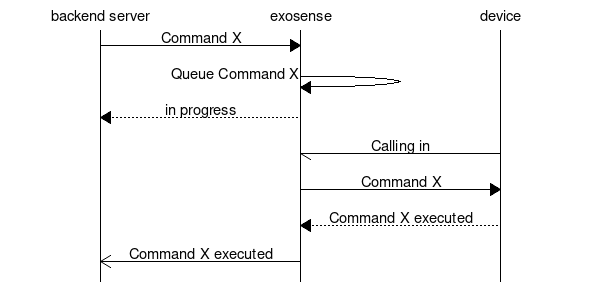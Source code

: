 #
# Protocol initiation
#
# Compile with mscgen 0.20 or later
#
msc {
  "backend server", exosense, device;
  "backend server" => exosense [ label = "Command X" ];
  exosense => exosense [ label = "Queue Command X" ];
  exosense >> "backend server" [ label = "in progress" ];
  device -> exosense [ label = "Calling in" ];
  exosense => device [ label = "Command X" ];
  device >> exosense [ label = "Command X executed" ];
  exosense =>> "backend server" [ label = "Command X executed" ];
}
